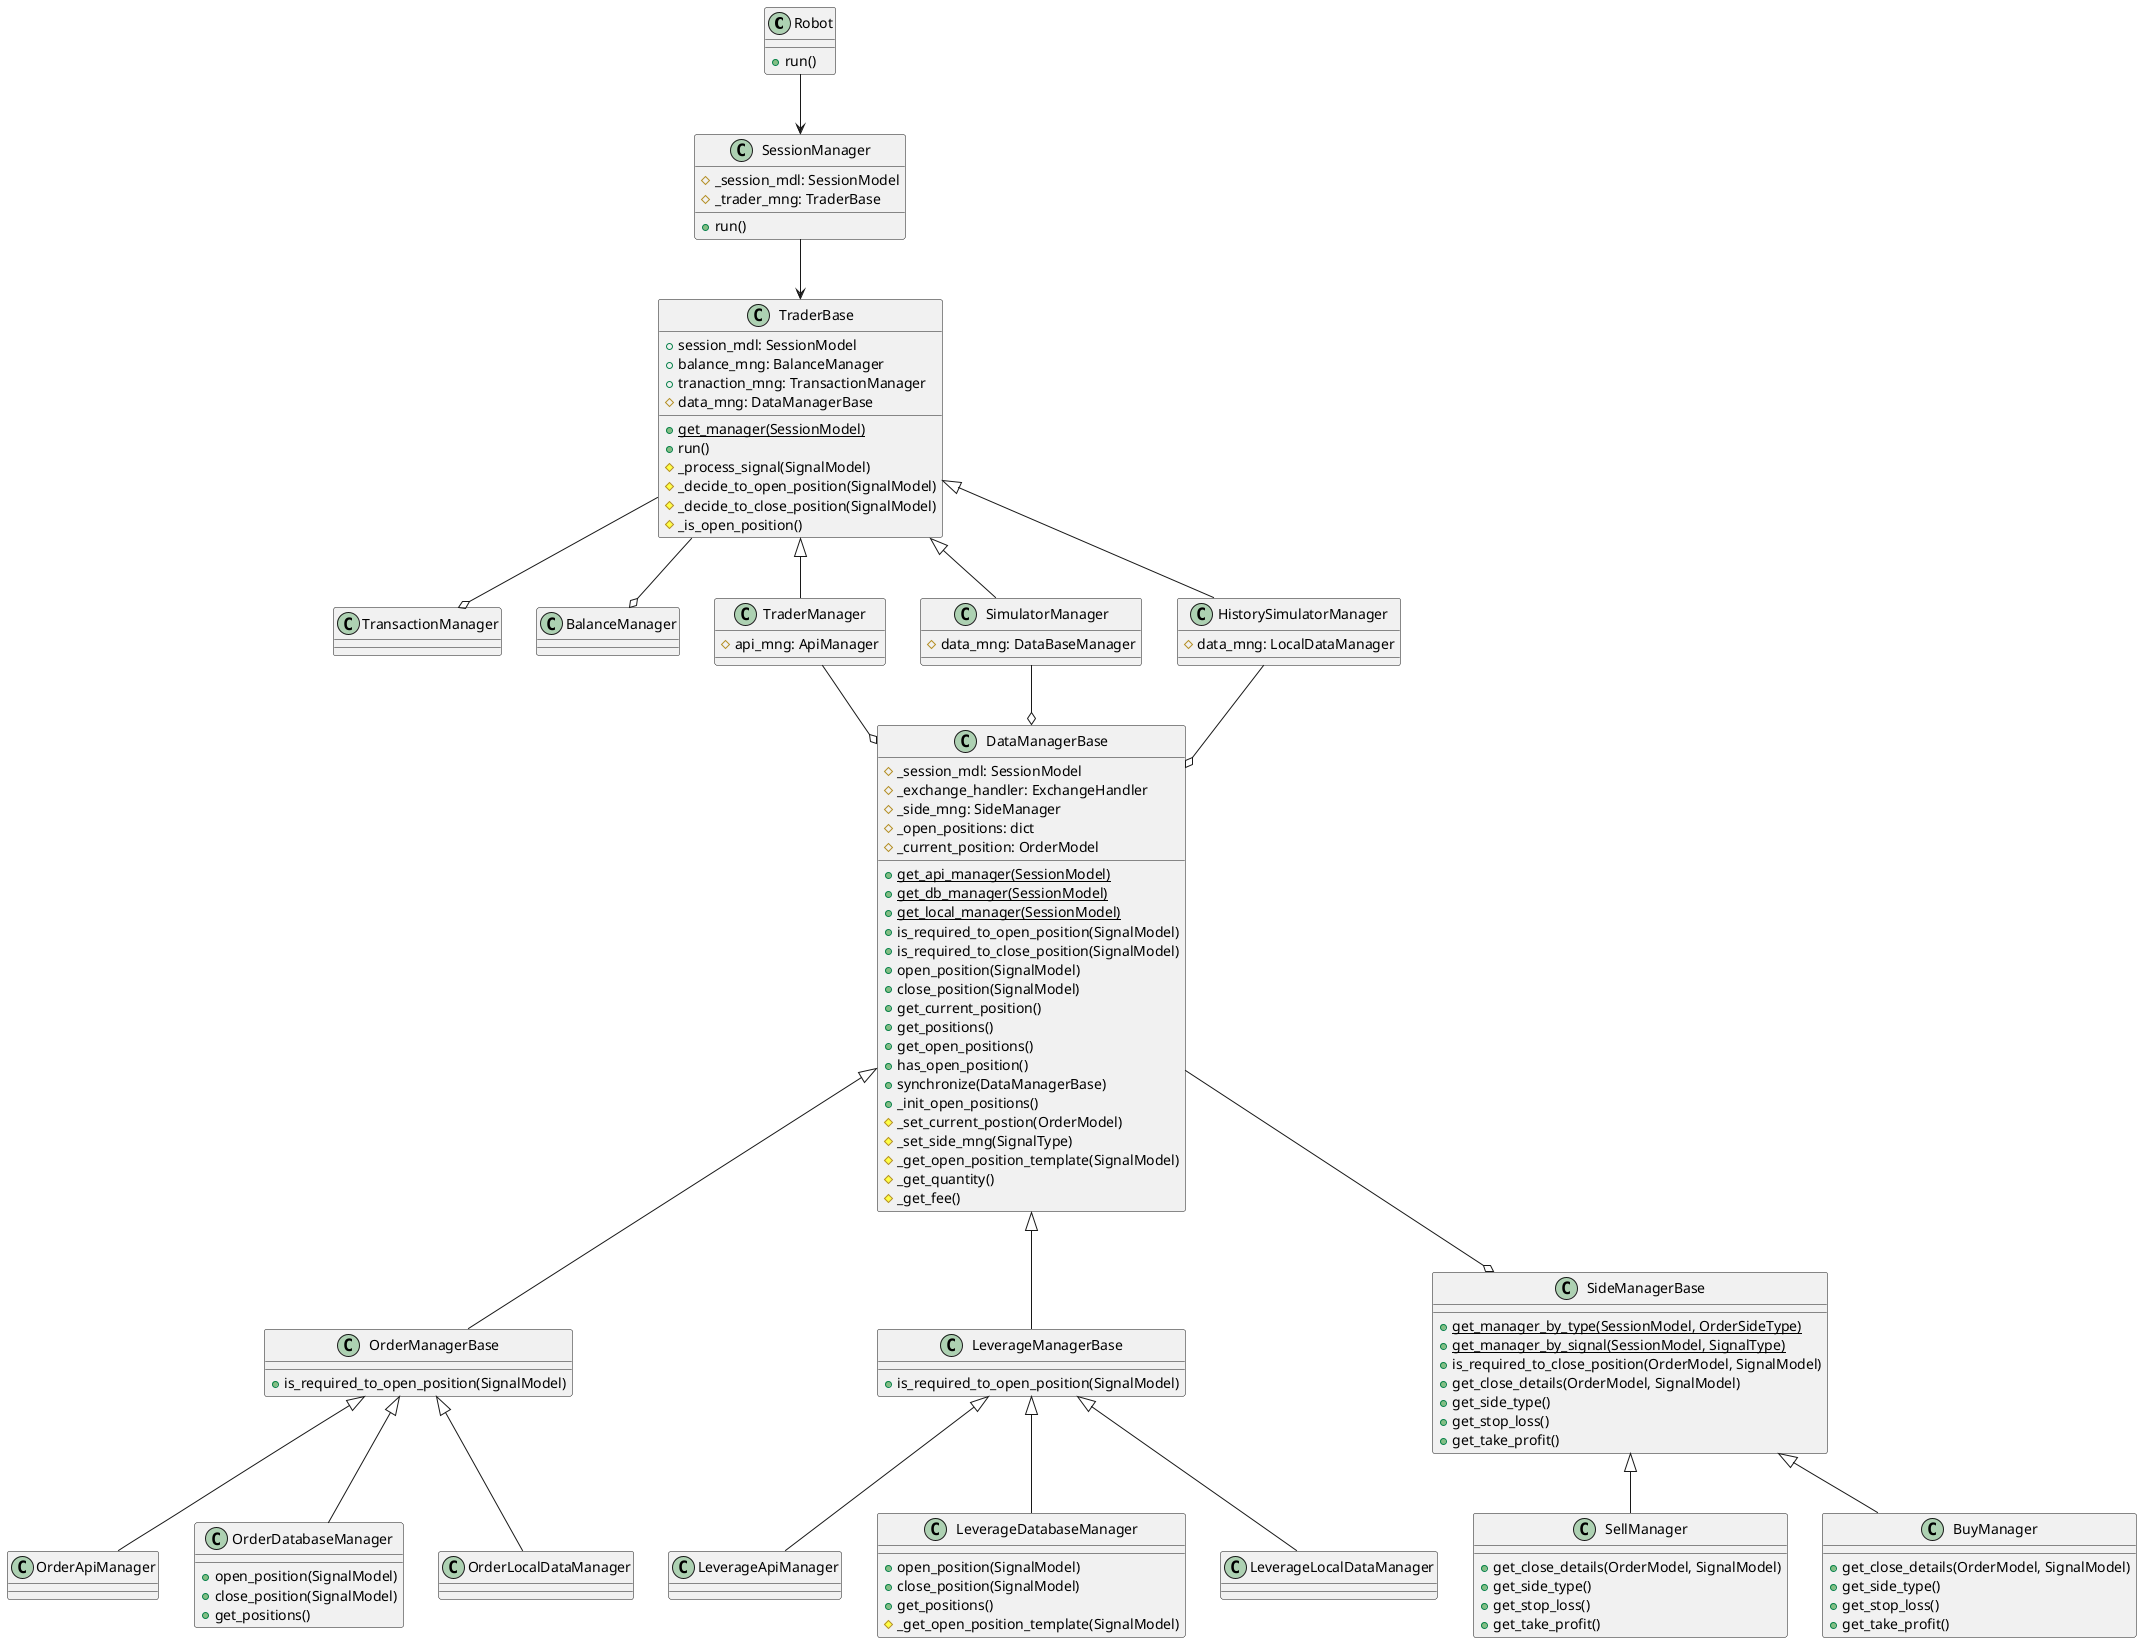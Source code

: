 @startuml Class

' 1. During creation of the session check/schedule a job based on interval
' 2. The application job read active ssesions and procced the next steps for every session:
' 2.1. Read orders from the database
' 2.2. Read orders from exchange API
' 2.3. Get signals based on session config
' 2.4. Make a desicion regarding existing position/create a new position
' 2.4.1. Call API for open/close a position
' 2.4.2. Call DB
' 2.4.2.1. Add transaction
' 2.4.2.2. Update/Create the position
' 2.4.2.3. Update Balance

' The main class for trading - the first endpoint
class Robot {
    +run()
}

class SessionManager {
    #_session_mdl: SessionModel
    #_trader_mng: TraderBase

    +run()
}

class TransactionManager

class BalanceManager

class TraderBase {
    +session_mdl: SessionModel
    +balance_mng: BalanceManager
    +tranaction_mng: TransactionManager
    #data_mng: DataManagerBase

    +{static} get_manager(SessionModel)
    +run()
    #_process_signal(SignalModel)
    #_decide_to_open_position(SignalModel)
    #_decide_to_close_position(SignalModel)
    #_is_open_position()
}

TraderBase --o BalanceManager
TraderBase --o TransactionManager


class TraderManager extends TraderBase {
    #api_mng: ApiManager
}

class SimulatorManager extends TraderBase {
    #data_mng: DataBaseManager
}

class HistorySimulatorManager extends TraderBase {
    #data_mng: LocalDataManager
}

class DataManagerBase {
    #_session_mdl: SessionModel
    #_exchange_handler: ExchangeHandler
    #_side_mng: SideManager
    #_open_positions: dict
    #_current_position: OrderModel
    +{static} get_api_manager(SessionModel)
    +{static} get_db_manager(SessionModel)
    +{static} get_local_manager(SessionModel)
    +is_required_to_open_position(SignalModel)
    +is_required_to_close_position(SignalModel)
    +open_position(SignalModel)
    +close_position(SignalModel)
    +get_current_position()
    +get_positions()
    +get_open_positions()
    +has_open_position()
    +synchronize(DataManagerBase)
    +_init_open_positions()
    #_set_current_postion(OrderModel)
    #_set_side_mng(SignalType)
    #_get_open_position_template(SignalModel)
    #_get_quantity()
    #_get_fee()
}

class OrderManagerBase extends DataManagerBase {
    +is_required_to_open_position(SignalModel)
}
class LeverageManagerBase extends DataManagerBase {
    +is_required_to_open_position(SignalModel)
}

class OrderApiManager extends OrderManagerBase
class LeverageApiManager extends LeverageManagerBase

class OrderDatabaseManager extends OrderManagerBase {
    +open_position(SignalModel)
    +close_position(SignalModel)
    +get_positions()
}

class LeverageDatabaseManager extends LeverageManagerBase {
    +open_position(SignalModel)
    +close_position(SignalModel)
    +get_positions()
    #_get_open_position_template(SignalModel)
}

class OrderLocalDataManager extends OrderManagerBase
class LeverageLocalDataManager extends LeverageManagerBase

class SideManagerBase {
    +{static} get_manager_by_type(SessionModel, OrderSideType)
    +{static} get_manager_by_signal(SessionModel, SignalType)
    +is_required_to_close_position(OrderModel, SignalModel)
    +get_close_details(OrderModel, SignalModel)
    +get_side_type()
    +get_stop_loss()
    +get_take_profit()
}

class SellManager extends SideManagerBase {
    +get_close_details(OrderModel, SignalModel)
    +get_side_type()
    +get_stop_loss()
    +get_take_profit()
}

class BuyManager extends SideManagerBase {
    +get_close_details(OrderModel, SignalModel)
    +get_side_type()
    +get_stop_loss()
    +get_take_profit()
}

Robot --> SessionManager
SessionManager --> TraderBase
TraderManager --o DataManagerBase
SimulatorManager --o DataManagerBase
HistorySimulatorManager --o DataManagerBase
DataManagerBase --o SideManagerBase

@enduml
